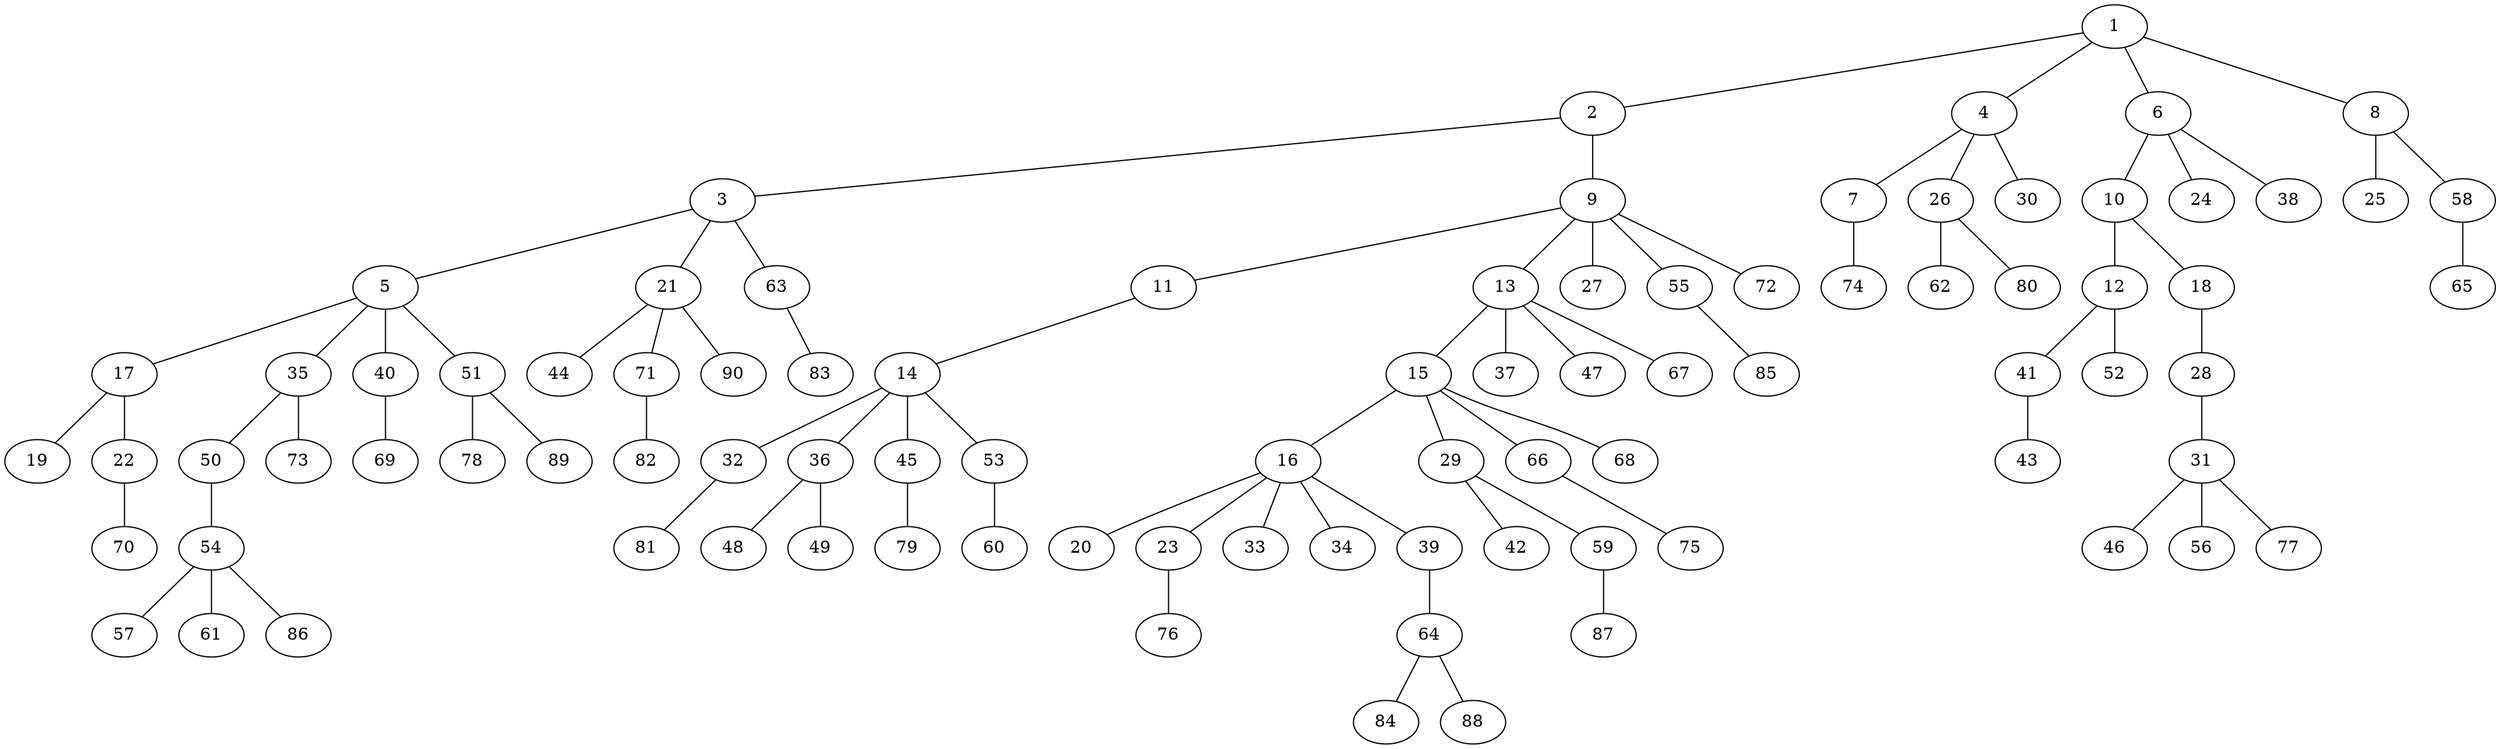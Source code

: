 graph graphname {1--2
1--4
1--6
1--8
2--3
2--9
3--5
3--21
3--63
4--7
4--26
4--30
5--17
5--35
5--40
5--51
6--10
6--24
6--38
7--74
8--25
8--58
9--11
9--13
9--27
9--55
9--72
10--12
10--18
11--14
12--41
12--52
13--15
13--37
13--47
13--67
14--32
14--36
14--45
14--53
15--16
15--29
15--66
15--68
16--20
16--23
16--33
16--34
16--39
17--19
17--22
18--28
21--44
21--71
21--90
22--70
23--76
26--62
26--80
28--31
29--42
29--59
31--46
31--56
31--77
32--81
35--50
35--73
36--48
36--49
39--64
40--69
41--43
45--79
50--54
51--78
51--89
53--60
54--57
54--61
54--86
55--85
58--65
59--87
63--83
64--84
64--88
66--75
71--82
}